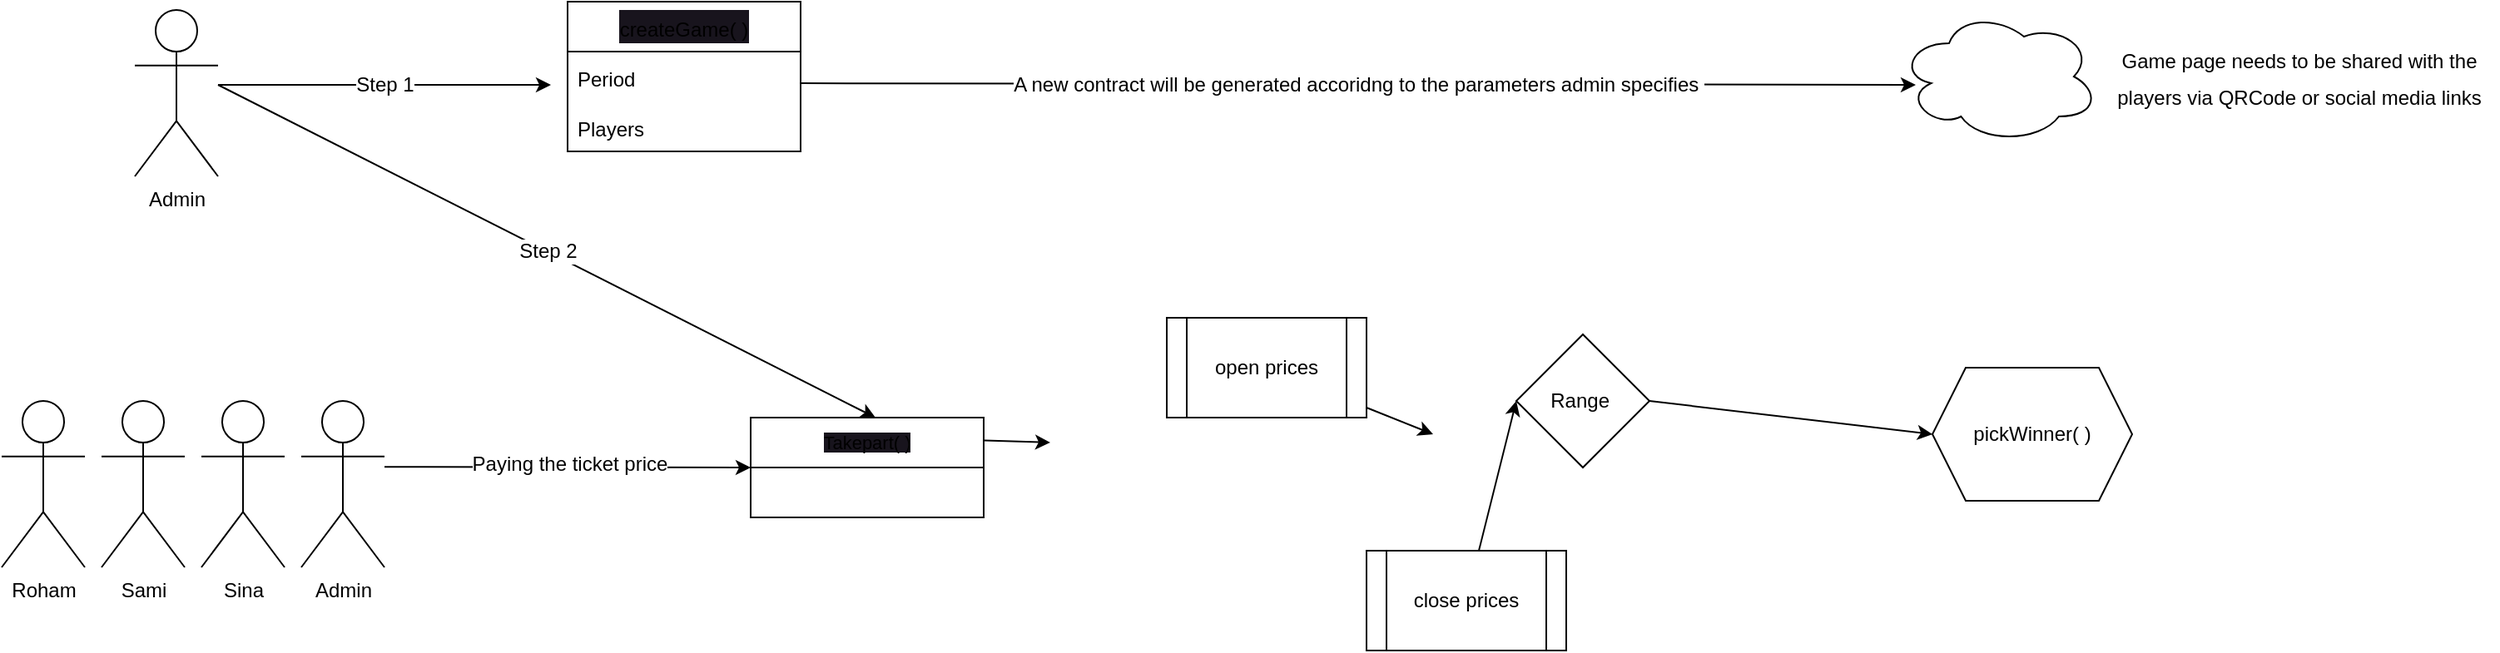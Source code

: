<mxfile>
    <diagram id="46Zxnd5oIq2JIdGT2mSy" name="Page-1">
        <mxGraphModel dx="1206" dy="718" grid="1" gridSize="10" guides="1" tooltips="1" connect="1" arrows="1" fold="1" page="1" pageScale="1" pageWidth="2336" pageHeight="1654" math="0" shadow="0">
            <root>
                <mxCell id="0"/>
                <mxCell id="1" parent="0"/>
                <mxCell id="4" value="&lt;font style=&quot;font-size: 12px;&quot;&gt;Step 1&lt;/font&gt;" style="edgeStyle=none;html=1;" edge="1" parent="1">
                    <mxGeometry x="-0.004" relative="1" as="geometry">
                        <mxPoint x="170" y="170" as="sourcePoint"/>
                        <mxPoint x="370" y="170" as="targetPoint"/>
                        <Array as="points"/>
                        <mxPoint as="offset"/>
                    </mxGeometry>
                </mxCell>
                <mxCell id="18" value="&lt;font style=&quot;font-size: 12px;&quot;&gt;Step 2&lt;/font&gt;" style="edgeStyle=none;html=1;entryX=0.5;entryY=0;entryDx=0;entryDy=0;" edge="1" parent="1">
                    <mxGeometry relative="1" as="geometry">
                        <mxPoint x="170" y="170" as="sourcePoint"/>
                        <mxPoint x="565" y="370.0" as="targetPoint"/>
                    </mxGeometry>
                </mxCell>
                <mxCell id="2" value="Admin" style="shape=umlActor;verticalLabelPosition=bottom;verticalAlign=top;html=1;outlineConnect=0;" vertex="1" parent="1">
                    <mxGeometry x="120" y="125" width="50" height="100" as="geometry"/>
                </mxCell>
                <mxCell id="5" value="&lt;font style=&quot;font-size: 12px;&quot;&gt;A new contract will be generated accoridng to the parameters admin specifies&amp;nbsp;&lt;/font&gt;" style="edgeStyle=none;html=1;exitX=1.002;exitY=0.635;exitDx=0;exitDy=0;exitPerimeter=0;" edge="1" parent="1" source="32">
                    <mxGeometry relative="1" as="geometry">
                        <mxPoint x="1190" y="170" as="targetPoint"/>
                        <mxPoint x="550" y="170" as="sourcePoint"/>
                        <mxPoint as="offset"/>
                    </mxGeometry>
                </mxCell>
                <mxCell id="6" value="" style="ellipse;shape=cloud;whiteSpace=wrap;html=1;" vertex="1" parent="1">
                    <mxGeometry x="1180" y="125" width="120" height="80" as="geometry"/>
                </mxCell>
                <mxCell id="15" style="edgeStyle=none;html=1;" edge="1" parent="1">
                    <mxGeometry relative="1" as="geometry">
                        <mxPoint x="490" y="400" as="targetPoint"/>
                        <mxPoint x="270" y="399.57" as="sourcePoint"/>
                    </mxGeometry>
                </mxCell>
                <mxCell id="47" value="Paying the ticket price" style="edgeLabel;html=1;align=center;verticalAlign=middle;resizable=0;points=[];fontSize=12;" vertex="1" connectable="0" parent="15">
                    <mxGeometry x="0.006" y="2" relative="1" as="geometry">
                        <mxPoint as="offset"/>
                    </mxGeometry>
                </mxCell>
                <mxCell id="19" style="edgeStyle=none;html=1;exitX=1;exitY=0.25;exitDx=0;exitDy=0;" edge="1" parent="1">
                    <mxGeometry relative="1" as="geometry">
                        <mxPoint x="670" y="385" as="targetPoint"/>
                        <mxPoint x="590" y="382.5" as="sourcePoint"/>
                    </mxGeometry>
                </mxCell>
                <mxCell id="25" style="edgeStyle=none;html=1;" edge="1" parent="1" source="20">
                    <mxGeometry relative="1" as="geometry">
                        <mxPoint x="900" y="380" as="targetPoint"/>
                    </mxGeometry>
                </mxCell>
                <mxCell id="20" value="open prices" style="shape=process;whiteSpace=wrap;html=1;backgroundOutline=1;" vertex="1" parent="1">
                    <mxGeometry x="740" y="310" width="120" height="60" as="geometry"/>
                </mxCell>
                <mxCell id="27" style="edgeStyle=none;html=1;entryX=0;entryY=0.5;entryDx=0;entryDy=0;" edge="1" parent="1" source="21" target="26">
                    <mxGeometry relative="1" as="geometry"/>
                </mxCell>
                <mxCell id="21" value="close prices" style="shape=process;whiteSpace=wrap;html=1;backgroundOutline=1;" vertex="1" parent="1">
                    <mxGeometry x="860" y="450" width="120" height="60" as="geometry"/>
                </mxCell>
                <mxCell id="29" style="edgeStyle=none;html=1;entryX=0;entryY=0.5;entryDx=0;entryDy=0;exitX=1;exitY=0.5;exitDx=0;exitDy=0;" edge="1" parent="1" source="26" target="28">
                    <mxGeometry relative="1" as="geometry"/>
                </mxCell>
                <mxCell id="26" value="Range&amp;nbsp;" style="rhombus;whiteSpace=wrap;html=1;" vertex="1" parent="1">
                    <mxGeometry x="950" y="320" width="80" height="80" as="geometry"/>
                </mxCell>
                <mxCell id="28" value="pickWinner( )" style="shape=hexagon;perimeter=hexagonPerimeter2;whiteSpace=wrap;html=1;fixedSize=1;" vertex="1" parent="1">
                    <mxGeometry x="1200" y="340" width="120" height="80" as="geometry"/>
                </mxCell>
                <mxCell id="31" value="&lt;span style=&quot;background-color: rgb(24, 20, 29);&quot;&gt;&lt;font style=&quot;font-size: 12px;&quot;&gt;createGame( )&lt;/font&gt;&lt;/span&gt;" style="swimlane;fontStyle=0;childLayout=stackLayout;horizontal=1;startSize=30;horizontalStack=0;resizeParent=1;resizeParentMax=0;resizeLast=0;collapsible=1;marginBottom=0;whiteSpace=wrap;html=1;fontSize=18;" vertex="1" parent="1">
                    <mxGeometry x="380" y="120" width="140" height="90" as="geometry"/>
                </mxCell>
                <mxCell id="32" value="&lt;font style=&quot;font-size: 12px;&quot;&gt;Period&lt;/font&gt;" style="text;strokeColor=none;fillColor=none;align=left;verticalAlign=middle;spacingLeft=4;spacingRight=4;overflow=hidden;points=[[0,0.5],[1,0.5]];portConstraint=eastwest;rotatable=0;whiteSpace=wrap;html=1;fontSize=18;" vertex="1" parent="31">
                    <mxGeometry y="30" width="140" height="30" as="geometry"/>
                </mxCell>
                <mxCell id="33" value="&lt;font style=&quot;font-size: 12px;&quot;&gt;Players&lt;/font&gt;" style="text;strokeColor=none;fillColor=none;align=left;verticalAlign=middle;spacingLeft=4;spacingRight=4;overflow=hidden;points=[[0,0.5],[1,0.5]];portConstraint=eastwest;rotatable=0;whiteSpace=wrap;html=1;fontSize=18;" vertex="1" parent="31">
                    <mxGeometry y="60" width="140" height="30" as="geometry"/>
                </mxCell>
                <mxCell id="35" value="&lt;font style=&quot;font-size: 12px;&quot;&gt;Game page needs to be shared with the &lt;br&gt;players via QRCode or social media links&lt;/font&gt;" style="text;html=1;align=center;verticalAlign=middle;resizable=0;points=[];autosize=1;strokeColor=none;fillColor=none;fontSize=18;" vertex="1" parent="1">
                    <mxGeometry x="1300" y="135" width="240" height="60" as="geometry"/>
                </mxCell>
                <mxCell id="36" value="Admin" style="shape=umlActor;verticalLabelPosition=bottom;verticalAlign=top;html=1;outlineConnect=0;" vertex="1" parent="1">
                    <mxGeometry x="220" y="360" width="50" height="100" as="geometry"/>
                </mxCell>
                <mxCell id="37" value="Sina" style="shape=umlActor;verticalLabelPosition=bottom;verticalAlign=top;html=1;outlineConnect=0;" vertex="1" parent="1">
                    <mxGeometry x="160" y="360" width="50" height="100" as="geometry"/>
                </mxCell>
                <mxCell id="38" value="Sami" style="shape=umlActor;verticalLabelPosition=bottom;verticalAlign=top;html=1;outlineConnect=0;" vertex="1" parent="1">
                    <mxGeometry x="100" y="360" width="50" height="100" as="geometry"/>
                </mxCell>
                <mxCell id="39" value="Roham" style="shape=umlActor;verticalLabelPosition=bottom;verticalAlign=top;html=1;outlineConnect=0;" vertex="1" parent="1">
                    <mxGeometry x="40" y="360" width="50" height="100" as="geometry"/>
                </mxCell>
                <mxCell id="42" value="&lt;span style=&quot;font-size: 11px; background-color: rgb(24, 20, 29);&quot;&gt;Takepart( )&lt;/span&gt;" style="swimlane;fontStyle=0;childLayout=stackLayout;horizontal=1;startSize=30;horizontalStack=0;resizeParent=1;resizeParentMax=0;resizeLast=0;collapsible=1;marginBottom=0;whiteSpace=wrap;html=1;fontSize=12;" vertex="1" parent="1">
                    <mxGeometry x="490" y="370" width="140" height="60" as="geometry"/>
                </mxCell>
            </root>
        </mxGraphModel>
    </diagram>
</mxfile>